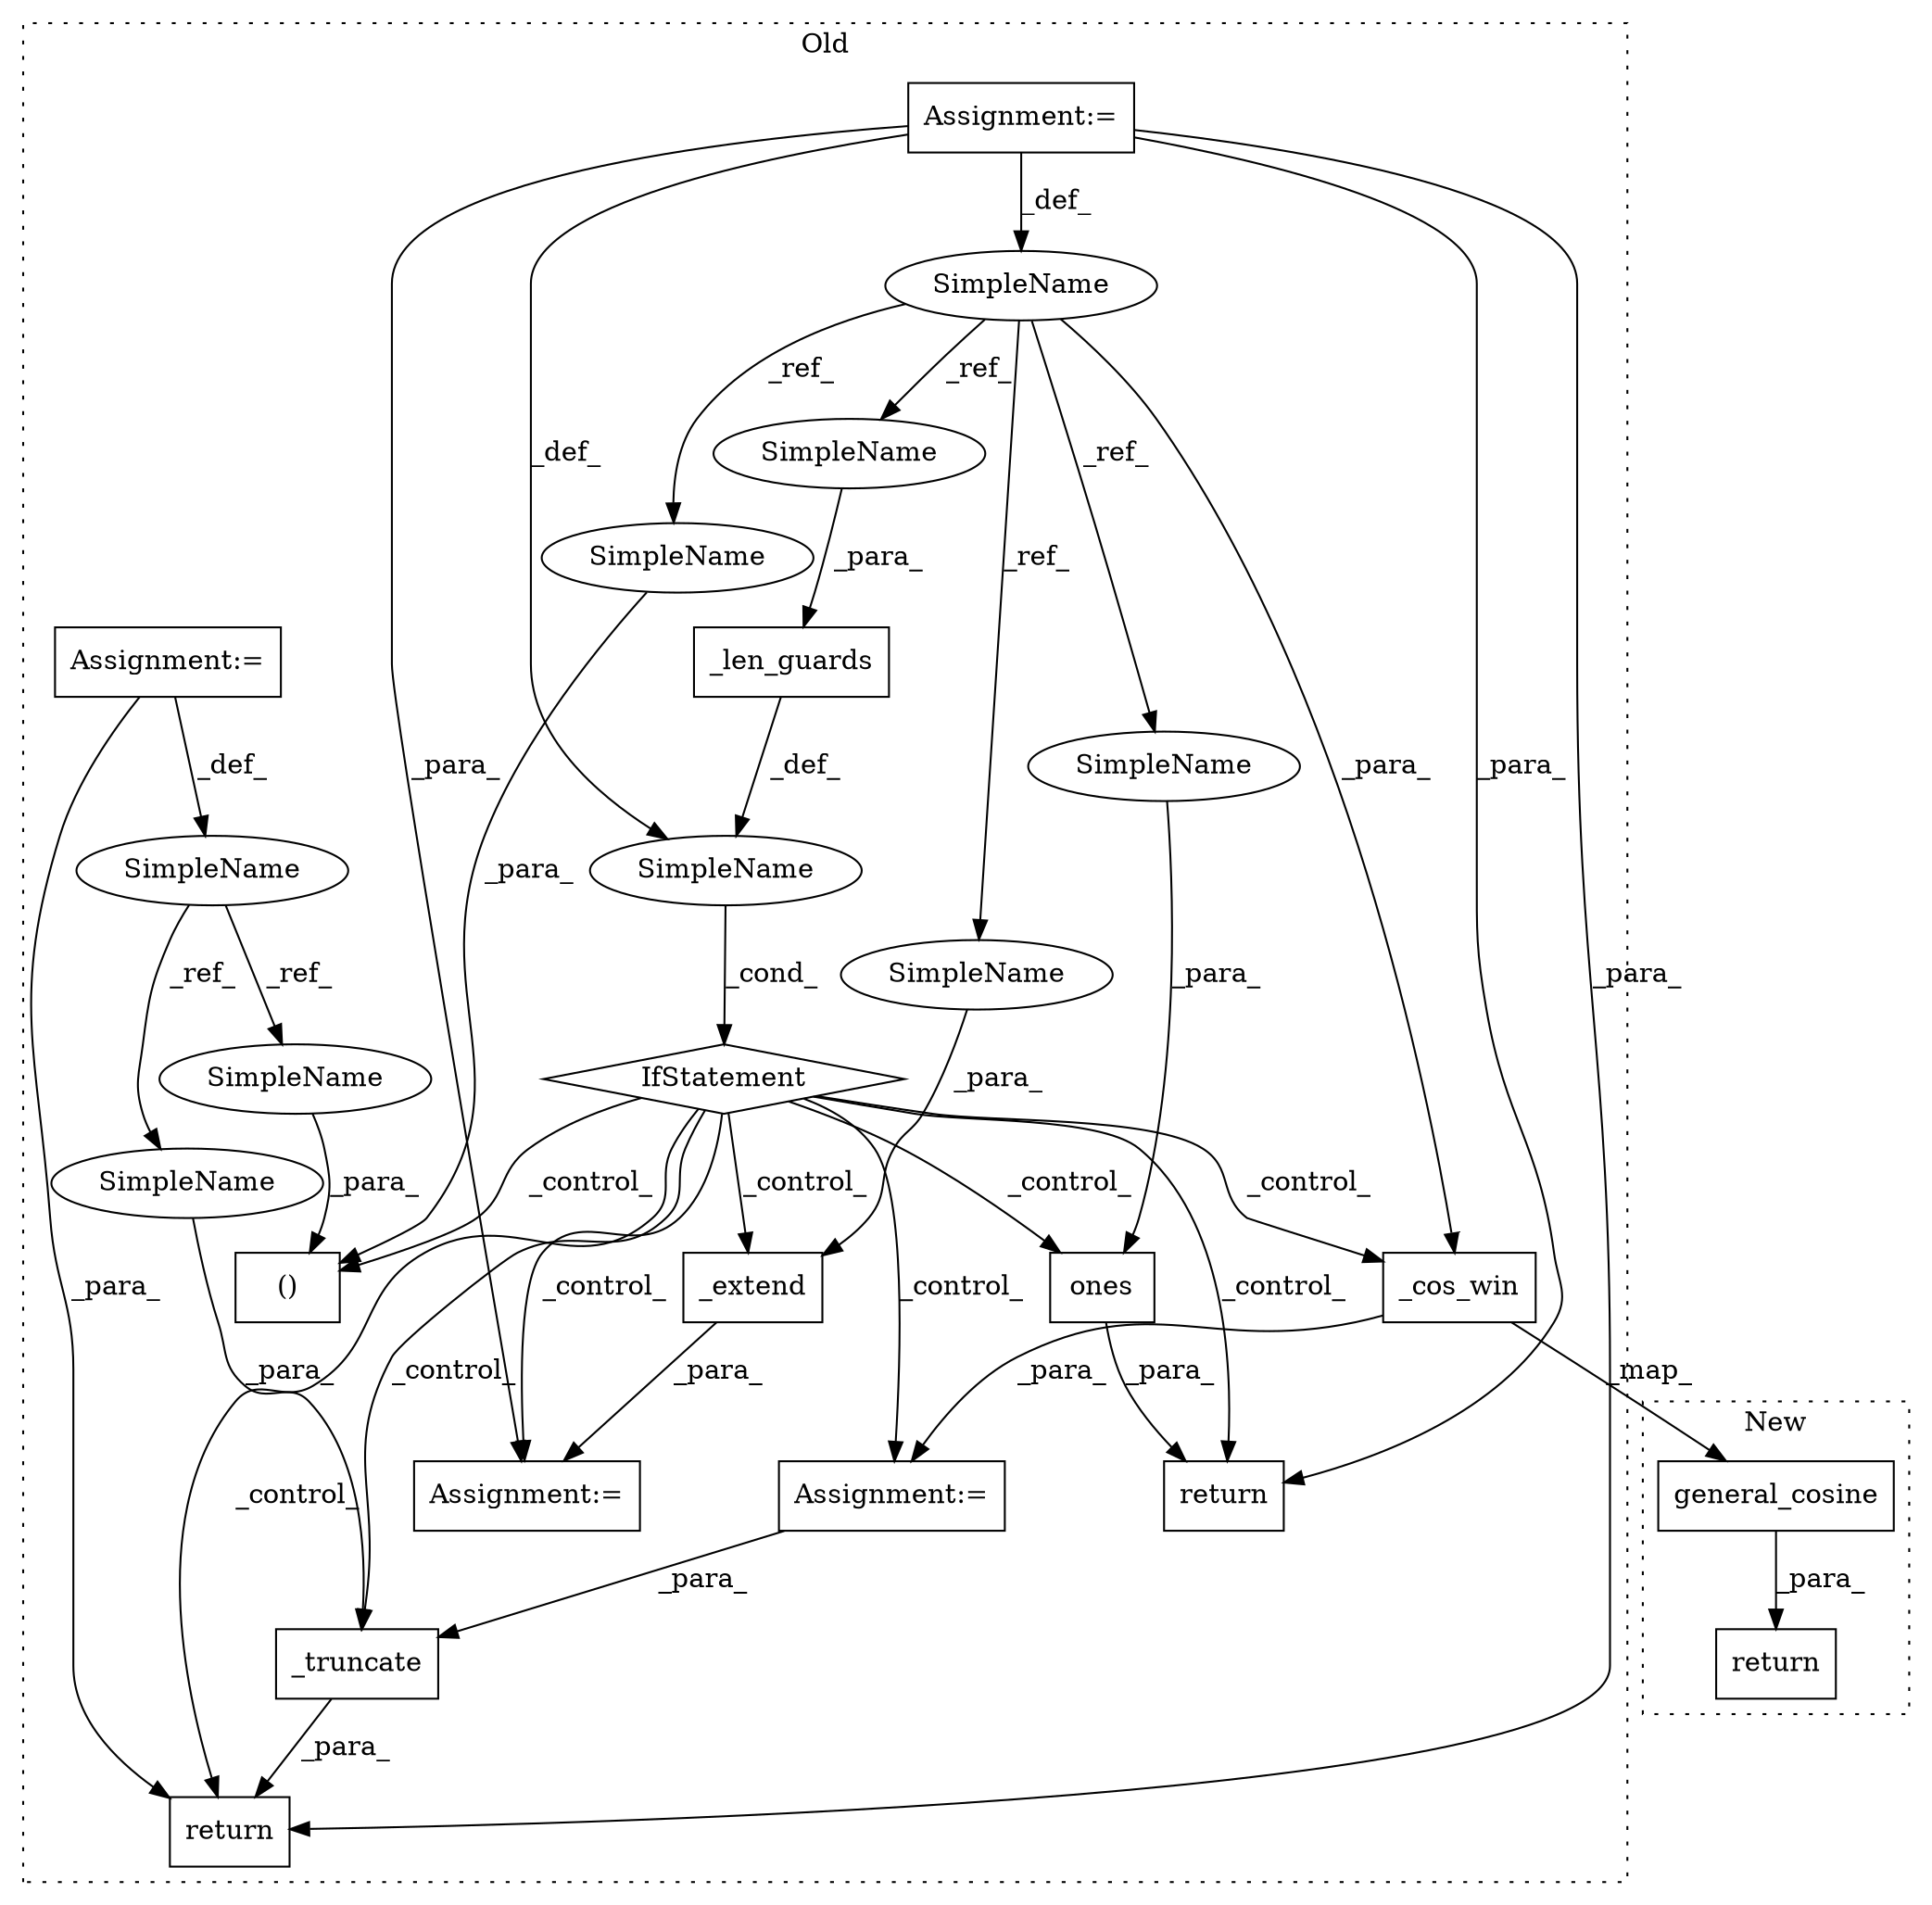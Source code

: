 digraph G {
subgraph cluster0 {
1 [label="_len_guards" a="32" s="4123,4136" l="12,1" shape="box"];
3 [label="()" a="106" s="4184" l="25" shape="box"];
4 [label="_extend" a="32" s="4211,4224" l="8,1" shape="box"];
5 [label="SimpleName" a="42" s="4102" l="11" shape="ellipse"];
6 [label="_truncate" a="32" s="4302,4325" l="10,1" shape="box"];
7 [label="IfStatement" a="25" s="4119,4137" l="4,2" shape="diamond"];
8 [label="ones" a="32" s="4160,4166" l="5,1" shape="box"];
9 [label="SimpleName" a="42" s="4090" l="1" shape="ellipse"];
10 [label="SimpleName" a="42" s="" l="" shape="ellipse"];
11 [label="Assignment:=" a="7" s="4090" l="1" shape="box"];
12 [label="Assignment:=" a="7" s="4209" l="2" shape="box"];
13 [label="Assignment:=" a="7" s="4102" l="11" shape="box"];
14 [label="Assignment:=" a="7" s="4232" l="1" shape="box"];
15 [label="return" a="41" s="4147" l="7" shape="box"];
17 [label="_cos_win" a="32" s="4233,4288" l="9,1" shape="box"];
18 [label="return" a="41" s="4295" l="7" shape="box"];
19 [label="SimpleName" a="42" s="4314" l="11" shape="ellipse"];
20 [label="SimpleName" a="42" s="4198" l="11" shape="ellipse"];
21 [label="SimpleName" a="42" s="4184" l="1" shape="ellipse"];
22 [label="SimpleName" a="42" s="4165" l="1" shape="ellipse"];
23 [label="SimpleName" a="42" s="4135" l="1" shape="ellipse"];
24 [label="SimpleName" a="42" s="4219" l="1" shape="ellipse"];
label = "Old";
style="dotted";
}
subgraph cluster1 {
2 [label="return" a="41" s="3760" l="7" shape="box"];
16 [label="general_cosine" a="32" s="3767,3832" l="15,1" shape="box"];
label = "New";
style="dotted";
}
1 -> 10 [label="_def_"];
4 -> 12 [label="_para_"];
5 -> 19 [label="_ref_"];
5 -> 20 [label="_ref_"];
6 -> 18 [label="_para_"];
7 -> 14 [label="_control_"];
7 -> 15 [label="_control_"];
7 -> 18 [label="_control_"];
7 -> 6 [label="_control_"];
7 -> 17 [label="_control_"];
7 -> 3 [label="_control_"];
7 -> 12 [label="_control_"];
7 -> 4 [label="_control_"];
7 -> 8 [label="_control_"];
8 -> 15 [label="_para_"];
9 -> 24 [label="_ref_"];
9 -> 22 [label="_ref_"];
9 -> 21 [label="_ref_"];
9 -> 17 [label="_para_"];
9 -> 23 [label="_ref_"];
10 -> 7 [label="_cond_"];
11 -> 18 [label="_para_"];
11 -> 12 [label="_para_"];
11 -> 15 [label="_para_"];
11 -> 9 [label="_def_"];
11 -> 10 [label="_def_"];
13 -> 5 [label="_def_"];
13 -> 18 [label="_para_"];
14 -> 6 [label="_para_"];
16 -> 2 [label="_para_"];
17 -> 16 [label="_map_"];
17 -> 14 [label="_para_"];
19 -> 6 [label="_para_"];
20 -> 3 [label="_para_"];
21 -> 3 [label="_para_"];
22 -> 8 [label="_para_"];
23 -> 1 [label="_para_"];
24 -> 4 [label="_para_"];
}